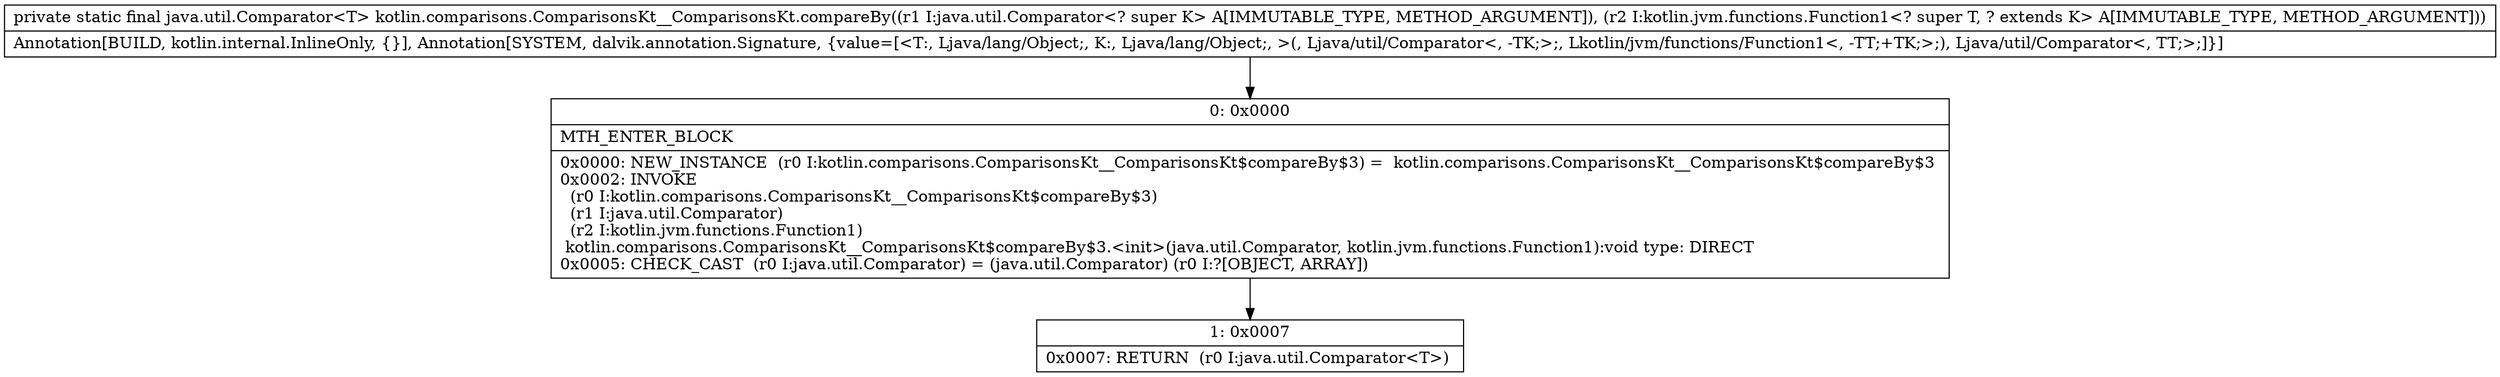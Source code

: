 digraph "CFG forkotlin.comparisons.ComparisonsKt__ComparisonsKt.compareBy(Ljava\/util\/Comparator;Lkotlin\/jvm\/functions\/Function1;)Ljava\/util\/Comparator;" {
Node_0 [shape=record,label="{0\:\ 0x0000|MTH_ENTER_BLOCK\l|0x0000: NEW_INSTANCE  (r0 I:kotlin.comparisons.ComparisonsKt__ComparisonsKt$compareBy$3) =  kotlin.comparisons.ComparisonsKt__ComparisonsKt$compareBy$3 \l0x0002: INVOKE  \l  (r0 I:kotlin.comparisons.ComparisonsKt__ComparisonsKt$compareBy$3)\l  (r1 I:java.util.Comparator)\l  (r2 I:kotlin.jvm.functions.Function1)\l kotlin.comparisons.ComparisonsKt__ComparisonsKt$compareBy$3.\<init\>(java.util.Comparator, kotlin.jvm.functions.Function1):void type: DIRECT \l0x0005: CHECK_CAST  (r0 I:java.util.Comparator) = (java.util.Comparator) (r0 I:?[OBJECT, ARRAY]) \l}"];
Node_1 [shape=record,label="{1\:\ 0x0007|0x0007: RETURN  (r0 I:java.util.Comparator\<T\>) \l}"];
MethodNode[shape=record,label="{private static final java.util.Comparator\<T\> kotlin.comparisons.ComparisonsKt__ComparisonsKt.compareBy((r1 I:java.util.Comparator\<? super K\> A[IMMUTABLE_TYPE, METHOD_ARGUMENT]), (r2 I:kotlin.jvm.functions.Function1\<? super T, ? extends K\> A[IMMUTABLE_TYPE, METHOD_ARGUMENT]))  | Annotation[BUILD, kotlin.internal.InlineOnly, \{\}], Annotation[SYSTEM, dalvik.annotation.Signature, \{value=[\<T:, Ljava\/lang\/Object;, K:, Ljava\/lang\/Object;, \>(, Ljava\/util\/Comparator\<, \-TK;\>;, Lkotlin\/jvm\/functions\/Function1\<, \-TT;+TK;\>;), Ljava\/util\/Comparator\<, TT;\>;]\}]\l}"];
MethodNode -> Node_0;
Node_0 -> Node_1;
}

